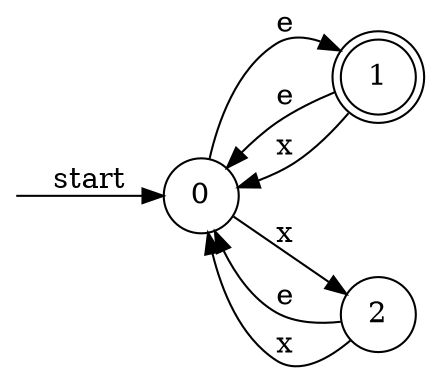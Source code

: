 digraph dfa {
    rankdir = LR;
    node [shape = circle];
    __start [style = invis, shape = point];
    __start -> "0" [ label = "start" ];
    node [shape = doublecircle]; "1"
    node [shape = circle];
    "2" -> "0" [ label = "e" ];
    "2" -> "0" [ label = "x" ];
    "0" -> "1" [ label = "e" ];
    "0" -> "2" [ label = "x" ];
    "1" -> "0" [ label = "e" ];
    "1" -> "0" [ label = "x" ];
}
